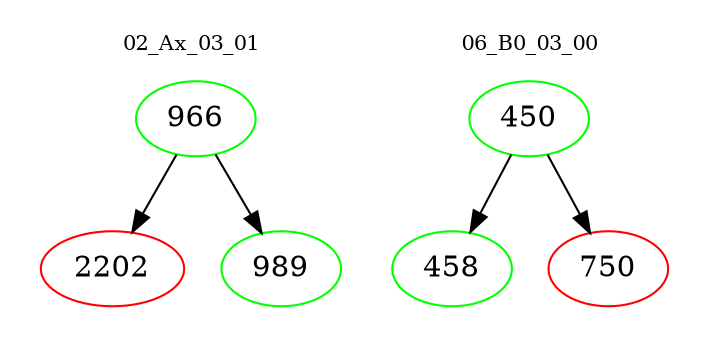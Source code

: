 digraph{
subgraph cluster_0 {
color = white
label = "02_Ax_03_01";
fontsize=10;
T0_966 [label="966", color="green"]
T0_966 -> T0_2202 [color="black"]
T0_2202 [label="2202", color="red"]
T0_966 -> T0_989 [color="black"]
T0_989 [label="989", color="green"]
}
subgraph cluster_1 {
color = white
label = "06_B0_03_00";
fontsize=10;
T1_450 [label="450", color="green"]
T1_450 -> T1_458 [color="black"]
T1_458 [label="458", color="green"]
T1_450 -> T1_750 [color="black"]
T1_750 [label="750", color="red"]
}
}
